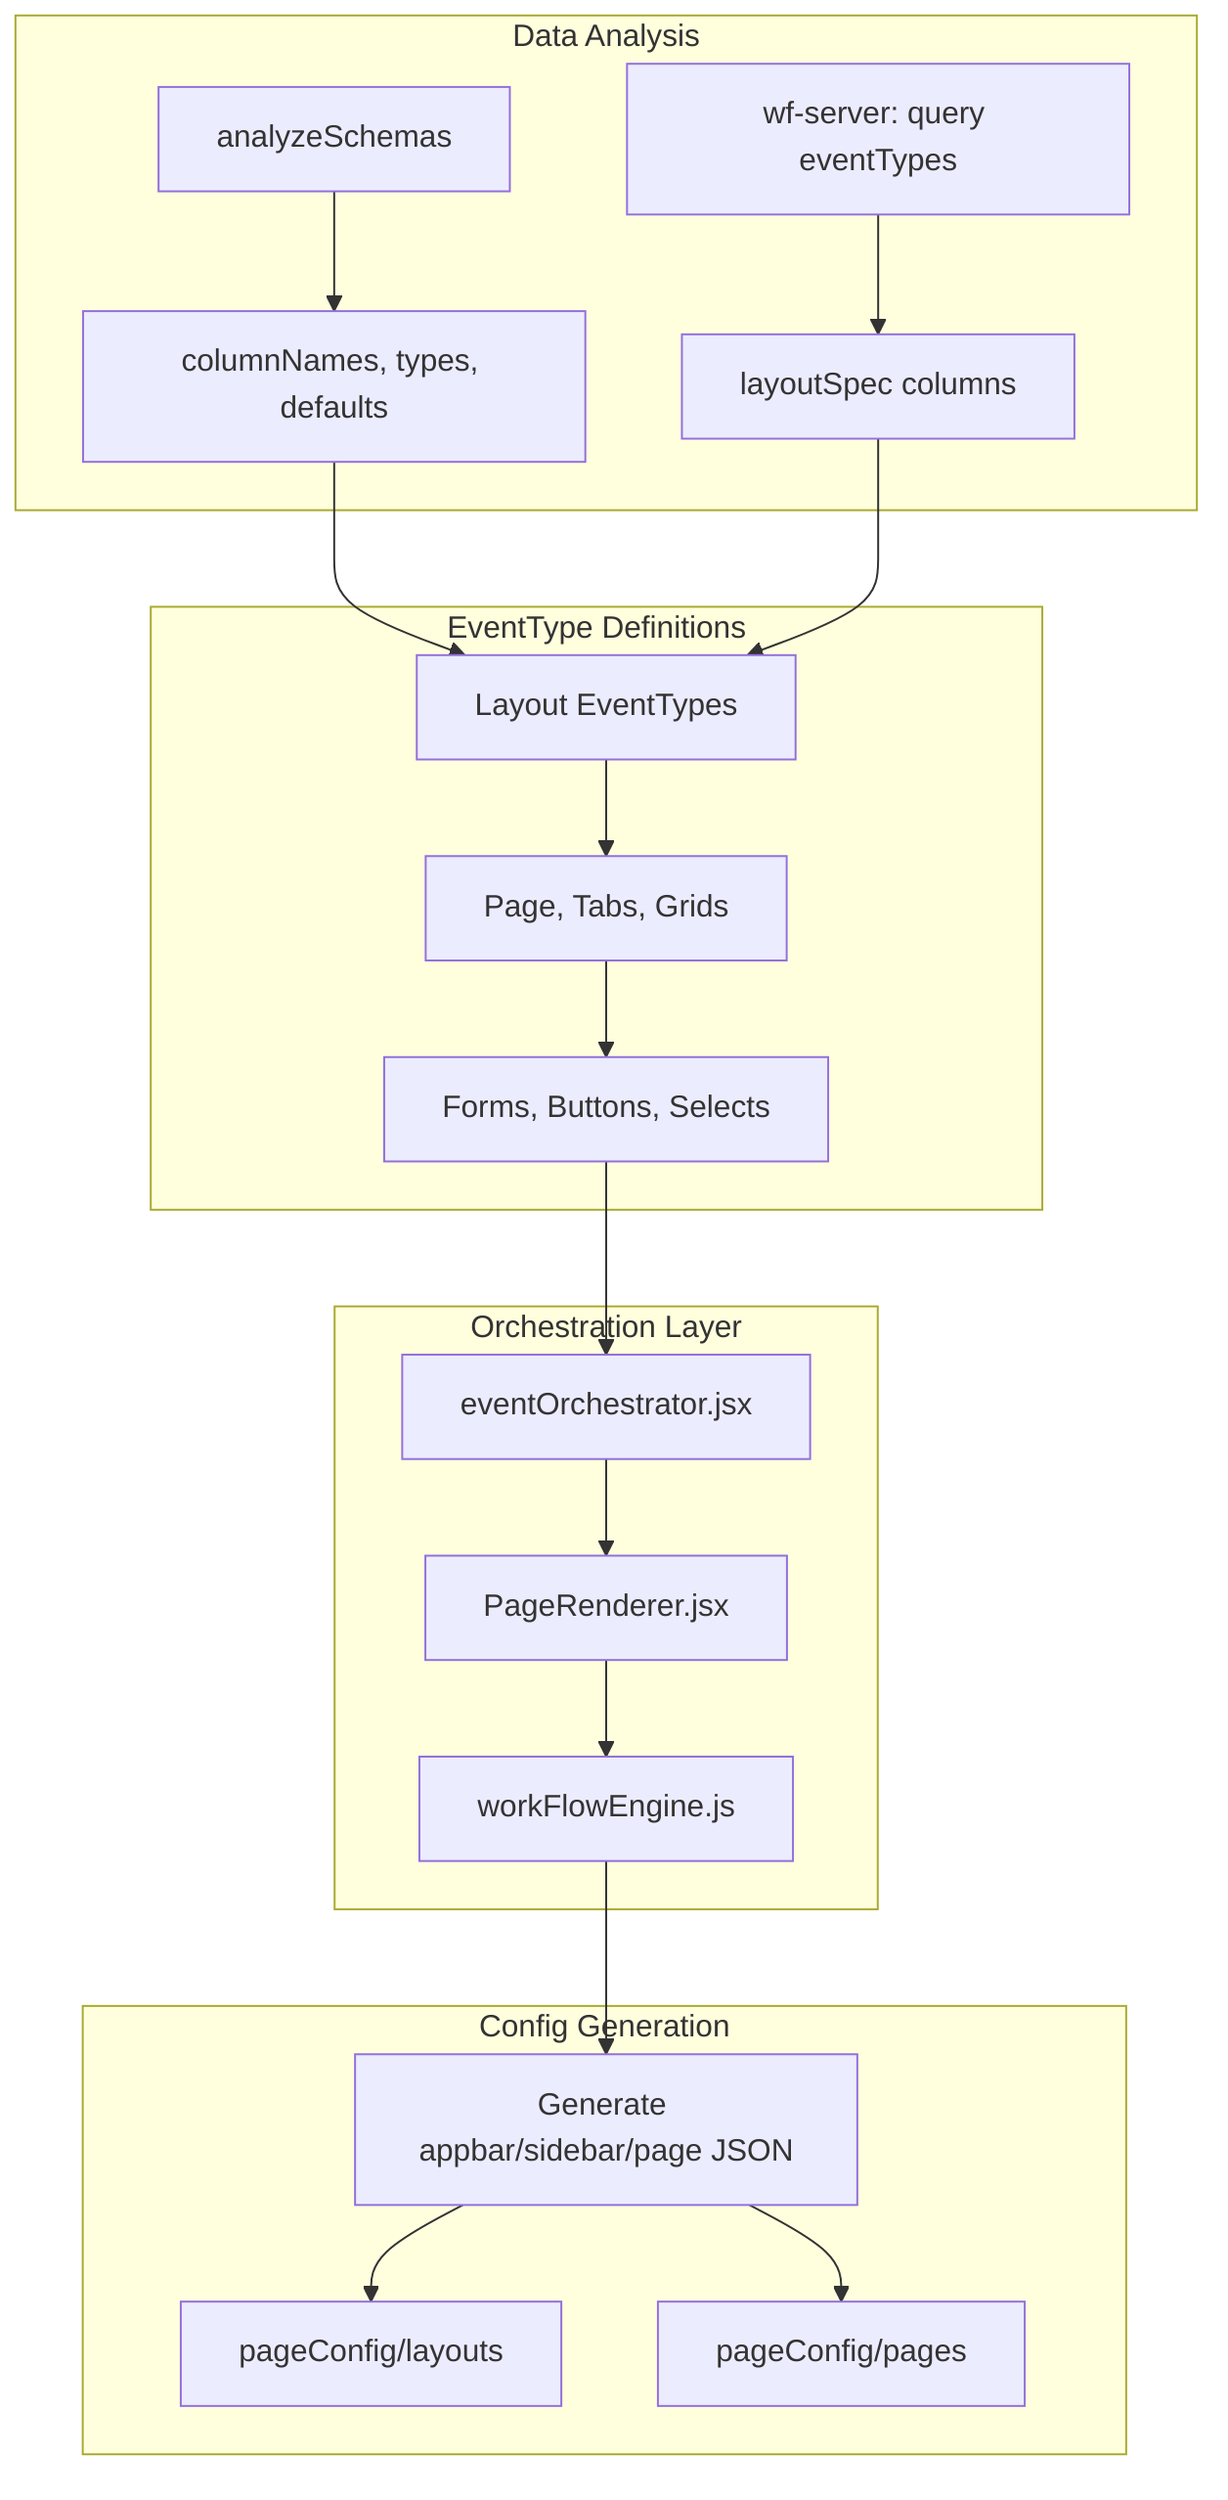 graph TD
  subgraph Data Analysis
    A[analyzeSchemas] --> B[columnNames, types, defaults]
    C[wf-server: query eventTypes] --> D[layoutSpec columns]
  end

  subgraph EventType Definitions
    E[Layout EventTypes] --> F[Page, Tabs, Grids]
    F --> G[Forms, Buttons, Selects]
  end

  subgraph Orchestration Layer
    H[eventOrchestrator.jsx] --> I[PageRenderer.jsx]
    I --> J[workFlowEngine.js]
  end

  subgraph Config Generation
    K[Generate appbar/sidebar/page JSON] --> L[pageConfig/layouts]
    K --> M[pageConfig/pages]
  end

  B --> E
  D --> E
  G --> H
  J --> K